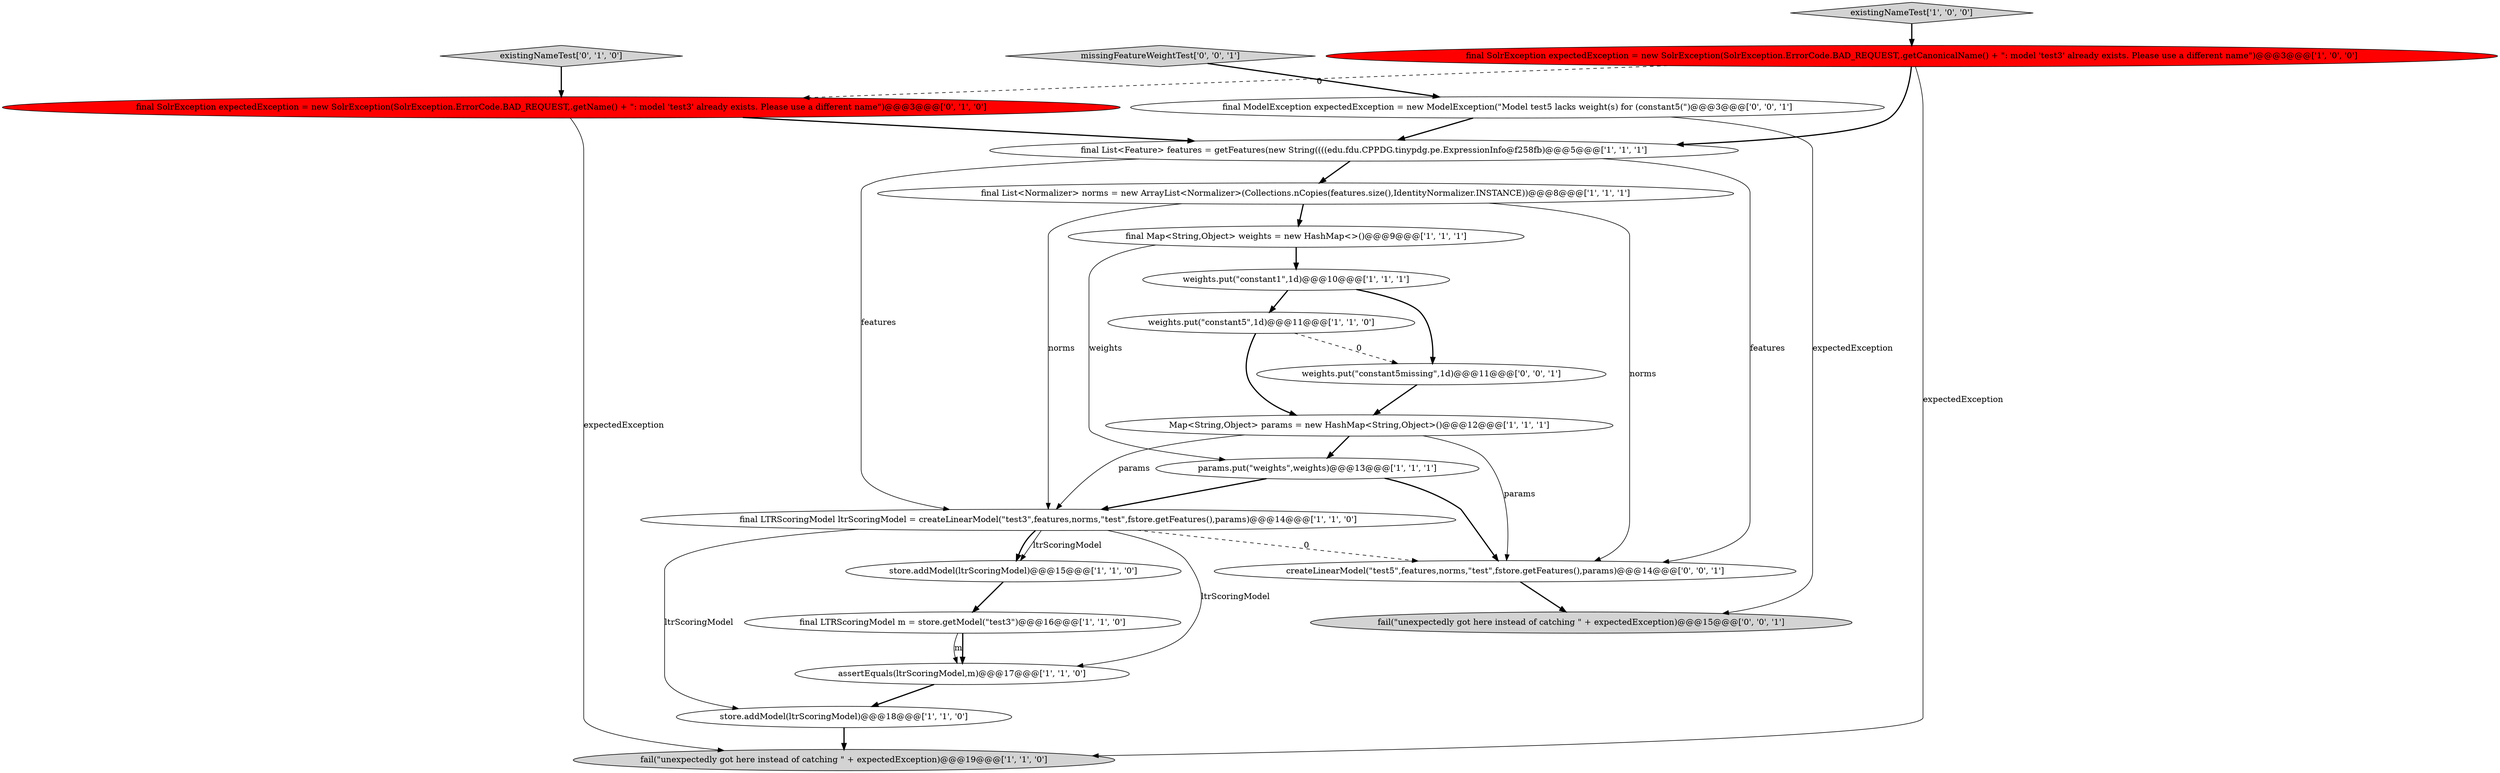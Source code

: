 digraph {
12 [style = filled, label = "final LTRScoringModel m = store.getModel(\"test3\")@@@16@@@['1', '1', '0']", fillcolor = white, shape = ellipse image = "AAA0AAABBB1BBB"];
0 [style = filled, label = "store.addModel(ltrScoringModel)@@@15@@@['1', '1', '0']", fillcolor = white, shape = ellipse image = "AAA0AAABBB1BBB"];
13 [style = filled, label = "final List<Feature> features = getFeatures(new String((((edu.fdu.CPPDG.tinypdg.pe.ExpressionInfo@f258fb)@@@5@@@['1', '1', '1']", fillcolor = white, shape = ellipse image = "AAA0AAABBB1BBB"];
8 [style = filled, label = "final LTRScoringModel ltrScoringModel = createLinearModel(\"test3\",features,norms,\"test\",fstore.getFeatures(),params)@@@14@@@['1', '1', '0']", fillcolor = white, shape = ellipse image = "AAA0AAABBB1BBB"];
16 [style = filled, label = "final SolrException expectedException = new SolrException(SolrException.ErrorCode.BAD_REQUEST,.getName() + \": model 'test3' already exists. Please use a different name\")@@@3@@@['0', '1', '0']", fillcolor = red, shape = ellipse image = "AAA1AAABBB2BBB"];
1 [style = filled, label = "final SolrException expectedException = new SolrException(SolrException.ErrorCode.BAD_REQUEST,.getCanonicalName() + \": model 'test3' already exists. Please use a different name\")@@@3@@@['1', '0', '0']", fillcolor = red, shape = ellipse image = "AAA1AAABBB1BBB"];
21 [style = filled, label = "fail(\"unexpectedly got here instead of catching \" + expectedException)@@@15@@@['0', '0', '1']", fillcolor = lightgray, shape = ellipse image = "AAA0AAABBB3BBB"];
17 [style = filled, label = "missingFeatureWeightTest['0', '0', '1']", fillcolor = lightgray, shape = diamond image = "AAA0AAABBB3BBB"];
7 [style = filled, label = "final List<Normalizer> norms = new ArrayList<Normalizer>(Collections.nCopies(features.size(),IdentityNormalizer.INSTANCE))@@@8@@@['1', '1', '1']", fillcolor = white, shape = ellipse image = "AAA0AAABBB1BBB"];
6 [style = filled, label = "Map<String,Object> params = new HashMap<String,Object>()@@@12@@@['1', '1', '1']", fillcolor = white, shape = ellipse image = "AAA0AAABBB1BBB"];
10 [style = filled, label = "final Map<String,Object> weights = new HashMap<>()@@@9@@@['1', '1', '1']", fillcolor = white, shape = ellipse image = "AAA0AAABBB1BBB"];
11 [style = filled, label = "existingNameTest['1', '0', '0']", fillcolor = lightgray, shape = diamond image = "AAA0AAABBB1BBB"];
5 [style = filled, label = "weights.put(\"constant5\",1d)@@@11@@@['1', '1', '0']", fillcolor = white, shape = ellipse image = "AAA0AAABBB1BBB"];
20 [style = filled, label = "createLinearModel(\"test5\",features,norms,\"test\",fstore.getFeatures(),params)@@@14@@@['0', '0', '1']", fillcolor = white, shape = ellipse image = "AAA0AAABBB3BBB"];
18 [style = filled, label = "weights.put(\"constant5missing\",1d)@@@11@@@['0', '0', '1']", fillcolor = white, shape = ellipse image = "AAA0AAABBB3BBB"];
2 [style = filled, label = "store.addModel(ltrScoringModel)@@@18@@@['1', '1', '0']", fillcolor = white, shape = ellipse image = "AAA0AAABBB1BBB"];
14 [style = filled, label = "fail(\"unexpectedly got here instead of catching \" + expectedException)@@@19@@@['1', '1', '0']", fillcolor = lightgray, shape = ellipse image = "AAA0AAABBB1BBB"];
3 [style = filled, label = "assertEquals(ltrScoringModel,m)@@@17@@@['1', '1', '0']", fillcolor = white, shape = ellipse image = "AAA0AAABBB1BBB"];
15 [style = filled, label = "existingNameTest['0', '1', '0']", fillcolor = lightgray, shape = diamond image = "AAA0AAABBB2BBB"];
19 [style = filled, label = "final ModelException expectedException = new ModelException(\"Model test5 lacks weight(s) for (constant5(\")@@@3@@@['0', '0', '1']", fillcolor = white, shape = ellipse image = "AAA0AAABBB3BBB"];
9 [style = filled, label = "params.put(\"weights\",weights)@@@13@@@['1', '1', '1']", fillcolor = white, shape = ellipse image = "AAA0AAABBB1BBB"];
4 [style = filled, label = "weights.put(\"constant1\",1d)@@@10@@@['1', '1', '1']", fillcolor = white, shape = ellipse image = "AAA0AAABBB1BBB"];
8->2 [style = solid, label="ltrScoringModel"];
16->13 [style = bold, label=""];
8->0 [style = solid, label="ltrScoringModel"];
13->8 [style = solid, label="features"];
7->10 [style = bold, label=""];
11->1 [style = bold, label=""];
16->14 [style = solid, label="expectedException"];
0->12 [style = bold, label=""];
7->8 [style = solid, label="norms"];
8->20 [style = dashed, label="0"];
9->20 [style = bold, label=""];
4->18 [style = bold, label=""];
5->18 [style = dashed, label="0"];
9->8 [style = bold, label=""];
15->16 [style = bold, label=""];
13->20 [style = solid, label="features"];
1->13 [style = bold, label=""];
17->19 [style = bold, label=""];
6->8 [style = solid, label="params"];
20->21 [style = bold, label=""];
8->0 [style = bold, label=""];
19->21 [style = solid, label="expectedException"];
5->6 [style = bold, label=""];
3->2 [style = bold, label=""];
19->13 [style = bold, label=""];
1->14 [style = solid, label="expectedException"];
18->6 [style = bold, label=""];
12->3 [style = solid, label="m"];
13->7 [style = bold, label=""];
8->3 [style = solid, label="ltrScoringModel"];
1->16 [style = dashed, label="0"];
2->14 [style = bold, label=""];
6->20 [style = solid, label="params"];
10->4 [style = bold, label=""];
7->20 [style = solid, label="norms"];
12->3 [style = bold, label=""];
6->9 [style = bold, label=""];
4->5 [style = bold, label=""];
10->9 [style = solid, label="weights"];
}
